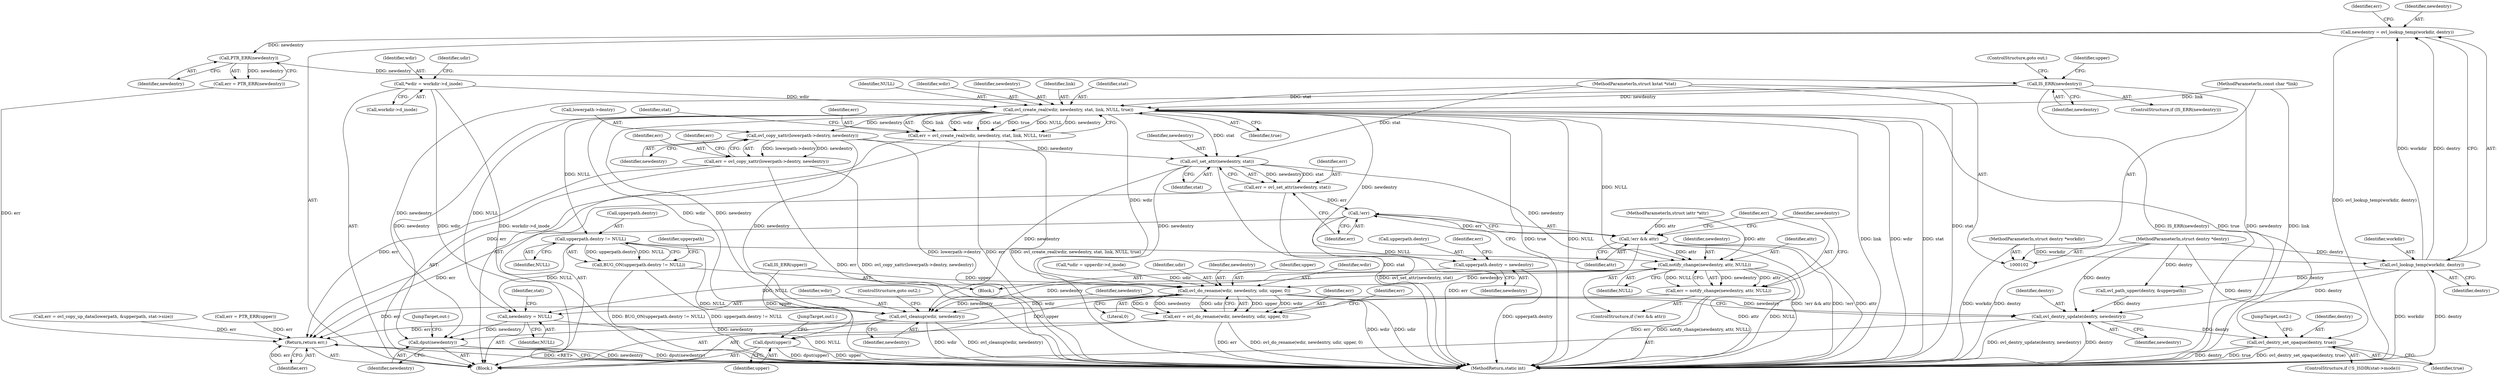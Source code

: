digraph "0_linux_ab79efab0a0ba01a74df782eb7fa44b044dae8b5@API" {
"1000180" [label="(Call,ovl_create_real(wdir, newdentry, stat, link, NULL, true))"];
"1000112" [label="(Call,*wdir = workdir->d_inode)"];
"1000148" [label="(Call,IS_ERR(newdentry))"];
"1000145" [label="(Call,PTR_ERR(newdentry))"];
"1000138" [label="(Call,newdentry = ovl_lookup_temp(workdir, dentry))"];
"1000140" [label="(Call,ovl_lookup_temp(workdir, dentry))"];
"1000103" [label="(MethodParameterIn,struct dentry *workdir)"];
"1000105" [label="(MethodParameterIn,struct dentry *dentry)"];
"1000107" [label="(MethodParameterIn,struct kstat *stat)"];
"1000109" [label="(MethodParameterIn,const char *link)"];
"1000178" [label="(Call,err = ovl_create_real(wdir, newdentry, stat, link, NULL, true))"];
"1000305" [label="(Return,return err;)"];
"1000207" [label="(Call,upperpath.dentry != NULL)"];
"1000206" [label="(Call,BUG_ON(upperpath.dentry != NULL))"];
"1000258" [label="(Call,notify_change(newdentry, attr, NULL))"];
"1000256" [label="(Call,err = notify_change(newdentry, attr, NULL))"];
"1000274" [label="(Call,ovl_do_rename(wdir, newdentry, udir, upper, 0))"];
"1000272" [label="(Call,err = ovl_do_rename(wdir, newdentry, udir, upper, 0))"];
"1000283" [label="(Call,ovl_dentry_update(dentry, newdentry))"];
"1000295" [label="(Call,ovl_dentry_set_opaque(dentry, true))"];
"1000299" [label="(Call,dput(upper))"];
"1000308" [label="(Call,ovl_cleanup(wdir, newdentry))"];
"1000302" [label="(Call,dput(newdentry))"];
"1000286" [label="(Call,newdentry = NULL)"];
"1000212" [label="(Call,upperpath.dentry = newdentry)"];
"1000231" [label="(Call,ovl_copy_xattr(lowerpath->dentry, newdentry))"];
"1000229" [label="(Call,err = ovl_copy_xattr(lowerpath->dentry, newdentry))"];
"1000248" [label="(Call,ovl_set_attr(newdentry, stat))"];
"1000246" [label="(Call,err = ovl_set_attr(newdentry, stat))"];
"1000253" [label="(Call,!err)"];
"1000252" [label="(Call,!err && attr)"];
"1000202" [label="(Call,ovl_path_upper(dentry, &upperpath))"];
"1000182" [label="(Identifier,newdentry)"];
"1000208" [label="(Call,upperpath.dentry)"];
"1000250" [label="(Identifier,stat)"];
"1000277" [label="(Identifier,udir)"];
"1000212" [label="(Call,upperpath.dentry = newdentry)"];
"1000113" [label="(Identifier,wdir)"];
"1000288" [label="(Identifier,NULL)"];
"1000112" [label="(Call,*wdir = workdir->d_inode)"];
"1000276" [label="(Identifier,newdentry)"];
"1000278" [label="(Identifier,upper)"];
"1000303" [label="(Identifier,newdentry)"];
"1000216" [label="(Identifier,newdentry)"];
"1000257" [label="(Identifier,err)"];
"1000152" [label="(Identifier,upper)"];
"1000308" [label="(Call,ovl_cleanup(wdir, newdentry))"];
"1000260" [label="(Identifier,attr)"];
"1000211" [label="(Identifier,NULL)"];
"1000300" [label="(Identifier,upper)"];
"1000309" [label="(Identifier,wdir)"];
"1000253" [label="(Call,!err)"];
"1000165" [label="(Call,err = PTR_ERR(upper))"];
"1000105" [label="(MethodParameterIn,struct dentry *dentry)"];
"1000249" [label="(Identifier,newdentry)"];
"1000217" [label="(Call,err = ovl_copy_up_data(lowerpath, &upperpath, stat->size))"];
"1000143" [label="(Call,err = PTR_ERR(newdentry))"];
"1000114" [label="(Call,workdir->d_inode)"];
"1000108" [label="(MethodParameterIn,struct iattr *attr)"];
"1000285" [label="(Identifier,newdentry)"];
"1000170" [label="(Call,IS_ERR(upper))"];
"1000251" [label="(ControlStructure,if (!err && attr))"];
"1000311" [label="(ControlStructure,goto out2;)"];
"1000232" [label="(Call,lowerpath->dentry)"];
"1000107" [label="(MethodParameterIn,struct kstat *stat)"];
"1000305" [label="(Return,return err;)"];
"1000119" [label="(Identifier,udir)"];
"1000184" [label="(Identifier,link)"];
"1000214" [label="(Identifier,upperpath)"];
"1000189" [label="(Identifier,stat)"];
"1000261" [label="(Identifier,NULL)"];
"1000275" [label="(Identifier,wdir)"];
"1000299" [label="(Call,dput(upper))"];
"1000306" [label="(Identifier,err)"];
"1000266" [label="(Identifier,newdentry)"];
"1000231" [label="(Call,ovl_copy_xattr(lowerpath->dentry, newdentry))"];
"1000248" [label="(Call,ovl_set_attr(newdentry, stat))"];
"1000140" [label="(Call,ovl_lookup_temp(workdir, dentry))"];
"1000149" [label="(Identifier,newdentry)"];
"1000144" [label="(Identifier,err)"];
"1000150" [label="(ControlStructure,goto out;)"];
"1000146" [label="(Identifier,newdentry)"];
"1000310" [label="(Identifier,newdentry)"];
"1000286" [label="(Call,newdentry = NULL)"];
"1000258" [label="(Call,notify_change(newdentry, attr, NULL))"];
"1000138" [label="(Call,newdentry = ovl_lookup_temp(workdir, dentry))"];
"1000179" [label="(Identifier,err)"];
"1000246" [label="(Call,err = ovl_set_attr(newdentry, stat))"];
"1000142" [label="(Identifier,dentry)"];
"1000207" [label="(Call,upperpath.dentry != NULL)"];
"1000147" [label="(ControlStructure,if (IS_ERR(newdentry)))"];
"1000252" [label="(Call,!err && attr)"];
"1000281" [label="(Identifier,err)"];
"1000289" [label="(ControlStructure,if (!S_ISDIR(stat->mode)))"];
"1000256" [label="(Call,err = notify_change(newdentry, attr, NULL))"];
"1000118" [label="(Call,*udir = upperdir->d_inode)"];
"1000293" [label="(Identifier,stat)"];
"1000279" [label="(Literal,0)"];
"1000287" [label="(Identifier,newdentry)"];
"1000139" [label="(Identifier,newdentry)"];
"1000296" [label="(Identifier,dentry)"];
"1000230" [label="(Identifier,err)"];
"1000183" [label="(Identifier,stat)"];
"1000295" [label="(Call,ovl_dentry_set_opaque(dentry, true))"];
"1000200" [label="(Block,)"];
"1000206" [label="(Call,BUG_ON(upperpath.dentry != NULL))"];
"1000312" [label="(MethodReturn,static int)"];
"1000185" [label="(Identifier,NULL)"];
"1000298" [label="(JumpTarget,out2:)"];
"1000148" [label="(Call,IS_ERR(newdentry))"];
"1000274" [label="(Call,ovl_do_rename(wdir, newdentry, udir, upper, 0))"];
"1000259" [label="(Identifier,newdentry)"];
"1000284" [label="(Identifier,dentry)"];
"1000110" [label="(Block,)"];
"1000304" [label="(JumpTarget,out:)"];
"1000178" [label="(Call,err = ovl_create_real(wdir, newdentry, stat, link, NULL, true))"];
"1000273" [label="(Identifier,err)"];
"1000283" [label="(Call,ovl_dentry_update(dentry, newdentry))"];
"1000247" [label="(Identifier,err)"];
"1000255" [label="(Identifier,attr)"];
"1000213" [label="(Call,upperpath.dentry)"];
"1000235" [label="(Identifier,newdentry)"];
"1000218" [label="(Identifier,err)"];
"1000297" [label="(Identifier,true)"];
"1000109" [label="(MethodParameterIn,const char *link)"];
"1000302" [label="(Call,dput(newdentry))"];
"1000254" [label="(Identifier,err)"];
"1000141" [label="(Identifier,workdir)"];
"1000301" [label="(JumpTarget,out1:)"];
"1000237" [label="(Identifier,err)"];
"1000272" [label="(Call,err = ovl_do_rename(wdir, newdentry, udir, upper, 0))"];
"1000145" [label="(Call,PTR_ERR(newdentry))"];
"1000180" [label="(Call,ovl_create_real(wdir, newdentry, stat, link, NULL, true))"];
"1000103" [label="(MethodParameterIn,struct dentry *workdir)"];
"1000229" [label="(Call,err = ovl_copy_xattr(lowerpath->dentry, newdentry))"];
"1000181" [label="(Identifier,wdir)"];
"1000186" [label="(Identifier,true)"];
"1000180" -> "1000178"  [label="AST: "];
"1000180" -> "1000186"  [label="CFG: "];
"1000181" -> "1000180"  [label="AST: "];
"1000182" -> "1000180"  [label="AST: "];
"1000183" -> "1000180"  [label="AST: "];
"1000184" -> "1000180"  [label="AST: "];
"1000185" -> "1000180"  [label="AST: "];
"1000186" -> "1000180"  [label="AST: "];
"1000178" -> "1000180"  [label="CFG: "];
"1000180" -> "1000312"  [label="DDG: NULL"];
"1000180" -> "1000312"  [label="DDG: wdir"];
"1000180" -> "1000312"  [label="DDG: stat"];
"1000180" -> "1000312"  [label="DDG: true"];
"1000180" -> "1000312"  [label="DDG: link"];
"1000180" -> "1000178"  [label="DDG: link"];
"1000180" -> "1000178"  [label="DDG: wdir"];
"1000180" -> "1000178"  [label="DDG: stat"];
"1000180" -> "1000178"  [label="DDG: true"];
"1000180" -> "1000178"  [label="DDG: NULL"];
"1000180" -> "1000178"  [label="DDG: newdentry"];
"1000112" -> "1000180"  [label="DDG: wdir"];
"1000148" -> "1000180"  [label="DDG: newdentry"];
"1000107" -> "1000180"  [label="DDG: stat"];
"1000109" -> "1000180"  [label="DDG: link"];
"1000180" -> "1000207"  [label="DDG: NULL"];
"1000180" -> "1000212"  [label="DDG: newdentry"];
"1000180" -> "1000231"  [label="DDG: newdentry"];
"1000180" -> "1000248"  [label="DDG: stat"];
"1000180" -> "1000258"  [label="DDG: NULL"];
"1000180" -> "1000274"  [label="DDG: wdir"];
"1000180" -> "1000286"  [label="DDG: NULL"];
"1000180" -> "1000295"  [label="DDG: true"];
"1000180" -> "1000302"  [label="DDG: newdentry"];
"1000180" -> "1000308"  [label="DDG: wdir"];
"1000180" -> "1000308"  [label="DDG: newdentry"];
"1000112" -> "1000110"  [label="AST: "];
"1000112" -> "1000114"  [label="CFG: "];
"1000113" -> "1000112"  [label="AST: "];
"1000114" -> "1000112"  [label="AST: "];
"1000119" -> "1000112"  [label="CFG: "];
"1000112" -> "1000312"  [label="DDG: workdir->d_inode"];
"1000112" -> "1000312"  [label="DDG: wdir"];
"1000148" -> "1000147"  [label="AST: "];
"1000148" -> "1000149"  [label="CFG: "];
"1000149" -> "1000148"  [label="AST: "];
"1000150" -> "1000148"  [label="CFG: "];
"1000152" -> "1000148"  [label="CFG: "];
"1000148" -> "1000312"  [label="DDG: newdentry"];
"1000148" -> "1000312"  [label="DDG: IS_ERR(newdentry)"];
"1000145" -> "1000148"  [label="DDG: newdentry"];
"1000148" -> "1000302"  [label="DDG: newdentry"];
"1000145" -> "1000143"  [label="AST: "];
"1000145" -> "1000146"  [label="CFG: "];
"1000146" -> "1000145"  [label="AST: "];
"1000143" -> "1000145"  [label="CFG: "];
"1000145" -> "1000143"  [label="DDG: newdentry"];
"1000138" -> "1000145"  [label="DDG: newdentry"];
"1000138" -> "1000110"  [label="AST: "];
"1000138" -> "1000140"  [label="CFG: "];
"1000139" -> "1000138"  [label="AST: "];
"1000140" -> "1000138"  [label="AST: "];
"1000144" -> "1000138"  [label="CFG: "];
"1000138" -> "1000312"  [label="DDG: ovl_lookup_temp(workdir, dentry)"];
"1000140" -> "1000138"  [label="DDG: workdir"];
"1000140" -> "1000138"  [label="DDG: dentry"];
"1000140" -> "1000142"  [label="CFG: "];
"1000141" -> "1000140"  [label="AST: "];
"1000142" -> "1000140"  [label="AST: "];
"1000140" -> "1000312"  [label="DDG: dentry"];
"1000140" -> "1000312"  [label="DDG: workdir"];
"1000103" -> "1000140"  [label="DDG: workdir"];
"1000105" -> "1000140"  [label="DDG: dentry"];
"1000140" -> "1000202"  [label="DDG: dentry"];
"1000140" -> "1000283"  [label="DDG: dentry"];
"1000103" -> "1000102"  [label="AST: "];
"1000103" -> "1000312"  [label="DDG: workdir"];
"1000105" -> "1000102"  [label="AST: "];
"1000105" -> "1000312"  [label="DDG: dentry"];
"1000105" -> "1000202"  [label="DDG: dentry"];
"1000105" -> "1000283"  [label="DDG: dentry"];
"1000105" -> "1000295"  [label="DDG: dentry"];
"1000107" -> "1000102"  [label="AST: "];
"1000107" -> "1000312"  [label="DDG: stat"];
"1000107" -> "1000248"  [label="DDG: stat"];
"1000109" -> "1000102"  [label="AST: "];
"1000109" -> "1000312"  [label="DDG: link"];
"1000178" -> "1000110"  [label="AST: "];
"1000179" -> "1000178"  [label="AST: "];
"1000189" -> "1000178"  [label="CFG: "];
"1000178" -> "1000312"  [label="DDG: err"];
"1000178" -> "1000312"  [label="DDG: ovl_create_real(wdir, newdentry, stat, link, NULL, true)"];
"1000178" -> "1000305"  [label="DDG: err"];
"1000305" -> "1000110"  [label="AST: "];
"1000305" -> "1000306"  [label="CFG: "];
"1000306" -> "1000305"  [label="AST: "];
"1000312" -> "1000305"  [label="CFG: "];
"1000305" -> "1000312"  [label="DDG: <RET>"];
"1000306" -> "1000305"  [label="DDG: err"];
"1000253" -> "1000305"  [label="DDG: err"];
"1000165" -> "1000305"  [label="DDG: err"];
"1000143" -> "1000305"  [label="DDG: err"];
"1000217" -> "1000305"  [label="DDG: err"];
"1000272" -> "1000305"  [label="DDG: err"];
"1000229" -> "1000305"  [label="DDG: err"];
"1000256" -> "1000305"  [label="DDG: err"];
"1000207" -> "1000206"  [label="AST: "];
"1000207" -> "1000211"  [label="CFG: "];
"1000208" -> "1000207"  [label="AST: "];
"1000211" -> "1000207"  [label="AST: "];
"1000206" -> "1000207"  [label="CFG: "];
"1000207" -> "1000312"  [label="DDG: NULL"];
"1000207" -> "1000206"  [label="DDG: upperpath.dentry"];
"1000207" -> "1000206"  [label="DDG: NULL"];
"1000207" -> "1000258"  [label="DDG: NULL"];
"1000207" -> "1000286"  [label="DDG: NULL"];
"1000206" -> "1000200"  [label="AST: "];
"1000214" -> "1000206"  [label="CFG: "];
"1000206" -> "1000312"  [label="DDG: BUG_ON(upperpath.dentry != NULL)"];
"1000206" -> "1000312"  [label="DDG: upperpath.dentry != NULL"];
"1000258" -> "1000256"  [label="AST: "];
"1000258" -> "1000261"  [label="CFG: "];
"1000259" -> "1000258"  [label="AST: "];
"1000260" -> "1000258"  [label="AST: "];
"1000261" -> "1000258"  [label="AST: "];
"1000256" -> "1000258"  [label="CFG: "];
"1000258" -> "1000312"  [label="DDG: attr"];
"1000258" -> "1000312"  [label="DDG: NULL"];
"1000258" -> "1000256"  [label="DDG: newdentry"];
"1000258" -> "1000256"  [label="DDG: attr"];
"1000258" -> "1000256"  [label="DDG: NULL"];
"1000248" -> "1000258"  [label="DDG: newdentry"];
"1000252" -> "1000258"  [label="DDG: attr"];
"1000108" -> "1000258"  [label="DDG: attr"];
"1000258" -> "1000274"  [label="DDG: newdentry"];
"1000258" -> "1000286"  [label="DDG: NULL"];
"1000258" -> "1000308"  [label="DDG: newdentry"];
"1000256" -> "1000251"  [label="AST: "];
"1000257" -> "1000256"  [label="AST: "];
"1000266" -> "1000256"  [label="CFG: "];
"1000256" -> "1000312"  [label="DDG: notify_change(newdentry, attr, NULL)"];
"1000256" -> "1000312"  [label="DDG: err"];
"1000274" -> "1000272"  [label="AST: "];
"1000274" -> "1000279"  [label="CFG: "];
"1000275" -> "1000274"  [label="AST: "];
"1000276" -> "1000274"  [label="AST: "];
"1000277" -> "1000274"  [label="AST: "];
"1000278" -> "1000274"  [label="AST: "];
"1000279" -> "1000274"  [label="AST: "];
"1000272" -> "1000274"  [label="CFG: "];
"1000274" -> "1000312"  [label="DDG: wdir"];
"1000274" -> "1000312"  [label="DDG: udir"];
"1000274" -> "1000272"  [label="DDG: upper"];
"1000274" -> "1000272"  [label="DDG: wdir"];
"1000274" -> "1000272"  [label="DDG: 0"];
"1000274" -> "1000272"  [label="DDG: newdentry"];
"1000274" -> "1000272"  [label="DDG: udir"];
"1000248" -> "1000274"  [label="DDG: newdentry"];
"1000118" -> "1000274"  [label="DDG: udir"];
"1000170" -> "1000274"  [label="DDG: upper"];
"1000274" -> "1000283"  [label="DDG: newdentry"];
"1000274" -> "1000299"  [label="DDG: upper"];
"1000274" -> "1000308"  [label="DDG: wdir"];
"1000274" -> "1000308"  [label="DDG: newdentry"];
"1000272" -> "1000110"  [label="AST: "];
"1000273" -> "1000272"  [label="AST: "];
"1000281" -> "1000272"  [label="CFG: "];
"1000272" -> "1000312"  [label="DDG: ovl_do_rename(wdir, newdentry, udir, upper, 0)"];
"1000272" -> "1000312"  [label="DDG: err"];
"1000283" -> "1000110"  [label="AST: "];
"1000283" -> "1000285"  [label="CFG: "];
"1000284" -> "1000283"  [label="AST: "];
"1000285" -> "1000283"  [label="AST: "];
"1000287" -> "1000283"  [label="CFG: "];
"1000283" -> "1000312"  [label="DDG: dentry"];
"1000283" -> "1000312"  [label="DDG: ovl_dentry_update(dentry, newdentry)"];
"1000202" -> "1000283"  [label="DDG: dentry"];
"1000283" -> "1000295"  [label="DDG: dentry"];
"1000295" -> "1000289"  [label="AST: "];
"1000295" -> "1000297"  [label="CFG: "];
"1000296" -> "1000295"  [label="AST: "];
"1000297" -> "1000295"  [label="AST: "];
"1000298" -> "1000295"  [label="CFG: "];
"1000295" -> "1000312"  [label="DDG: dentry"];
"1000295" -> "1000312"  [label="DDG: true"];
"1000295" -> "1000312"  [label="DDG: ovl_dentry_set_opaque(dentry, true)"];
"1000299" -> "1000110"  [label="AST: "];
"1000299" -> "1000300"  [label="CFG: "];
"1000300" -> "1000299"  [label="AST: "];
"1000301" -> "1000299"  [label="CFG: "];
"1000299" -> "1000312"  [label="DDG: dput(upper)"];
"1000299" -> "1000312"  [label="DDG: upper"];
"1000170" -> "1000299"  [label="DDG: upper"];
"1000308" -> "1000110"  [label="AST: "];
"1000308" -> "1000310"  [label="CFG: "];
"1000309" -> "1000308"  [label="AST: "];
"1000310" -> "1000308"  [label="AST: "];
"1000311" -> "1000308"  [label="CFG: "];
"1000308" -> "1000312"  [label="DDG: wdir"];
"1000308" -> "1000312"  [label="DDG: ovl_cleanup(wdir, newdentry)"];
"1000308" -> "1000302"  [label="DDG: newdentry"];
"1000231" -> "1000308"  [label="DDG: newdentry"];
"1000248" -> "1000308"  [label="DDG: newdentry"];
"1000302" -> "1000110"  [label="AST: "];
"1000302" -> "1000303"  [label="CFG: "];
"1000303" -> "1000302"  [label="AST: "];
"1000304" -> "1000302"  [label="CFG: "];
"1000302" -> "1000312"  [label="DDG: newdentry"];
"1000302" -> "1000312"  [label="DDG: dput(newdentry)"];
"1000286" -> "1000302"  [label="DDG: newdentry"];
"1000286" -> "1000110"  [label="AST: "];
"1000286" -> "1000288"  [label="CFG: "];
"1000287" -> "1000286"  [label="AST: "];
"1000288" -> "1000286"  [label="AST: "];
"1000293" -> "1000286"  [label="CFG: "];
"1000286" -> "1000312"  [label="DDG: NULL"];
"1000212" -> "1000200"  [label="AST: "];
"1000212" -> "1000216"  [label="CFG: "];
"1000213" -> "1000212"  [label="AST: "];
"1000216" -> "1000212"  [label="AST: "];
"1000218" -> "1000212"  [label="CFG: "];
"1000212" -> "1000312"  [label="DDG: upperpath.dentry"];
"1000231" -> "1000229"  [label="AST: "];
"1000231" -> "1000235"  [label="CFG: "];
"1000232" -> "1000231"  [label="AST: "];
"1000235" -> "1000231"  [label="AST: "];
"1000229" -> "1000231"  [label="CFG: "];
"1000231" -> "1000312"  [label="DDG: lowerpath->dentry"];
"1000231" -> "1000229"  [label="DDG: lowerpath->dentry"];
"1000231" -> "1000229"  [label="DDG: newdentry"];
"1000231" -> "1000248"  [label="DDG: newdentry"];
"1000229" -> "1000110"  [label="AST: "];
"1000230" -> "1000229"  [label="AST: "];
"1000237" -> "1000229"  [label="CFG: "];
"1000229" -> "1000312"  [label="DDG: ovl_copy_xattr(lowerpath->dentry, newdentry)"];
"1000229" -> "1000312"  [label="DDG: err"];
"1000248" -> "1000246"  [label="AST: "];
"1000248" -> "1000250"  [label="CFG: "];
"1000249" -> "1000248"  [label="AST: "];
"1000250" -> "1000248"  [label="AST: "];
"1000246" -> "1000248"  [label="CFG: "];
"1000248" -> "1000312"  [label="DDG: stat"];
"1000248" -> "1000246"  [label="DDG: newdentry"];
"1000248" -> "1000246"  [label="DDG: stat"];
"1000246" -> "1000110"  [label="AST: "];
"1000247" -> "1000246"  [label="AST: "];
"1000254" -> "1000246"  [label="CFG: "];
"1000246" -> "1000312"  [label="DDG: ovl_set_attr(newdentry, stat)"];
"1000246" -> "1000253"  [label="DDG: err"];
"1000253" -> "1000252"  [label="AST: "];
"1000253" -> "1000254"  [label="CFG: "];
"1000254" -> "1000253"  [label="AST: "];
"1000255" -> "1000253"  [label="CFG: "];
"1000252" -> "1000253"  [label="CFG: "];
"1000253" -> "1000312"  [label="DDG: err"];
"1000253" -> "1000252"  [label="DDG: err"];
"1000252" -> "1000251"  [label="AST: "];
"1000252" -> "1000255"  [label="CFG: "];
"1000255" -> "1000252"  [label="AST: "];
"1000257" -> "1000252"  [label="CFG: "];
"1000266" -> "1000252"  [label="CFG: "];
"1000252" -> "1000312"  [label="DDG: !err"];
"1000252" -> "1000312"  [label="DDG: attr"];
"1000252" -> "1000312"  [label="DDG: !err && attr"];
"1000108" -> "1000252"  [label="DDG: attr"];
}
